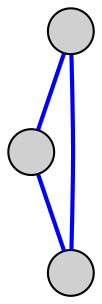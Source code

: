 graph K3 {

node[fontname="Helvetica",style=filled,fillcolor="#d0d0d0",label="", shape=circle, fixedsize=true, width=0.3, height=0.3]
edge[fontname="Helvetica",style=bold, color=blue];

n1 -- n2;
n1 -- n3;
n2 -- n3;
 
}